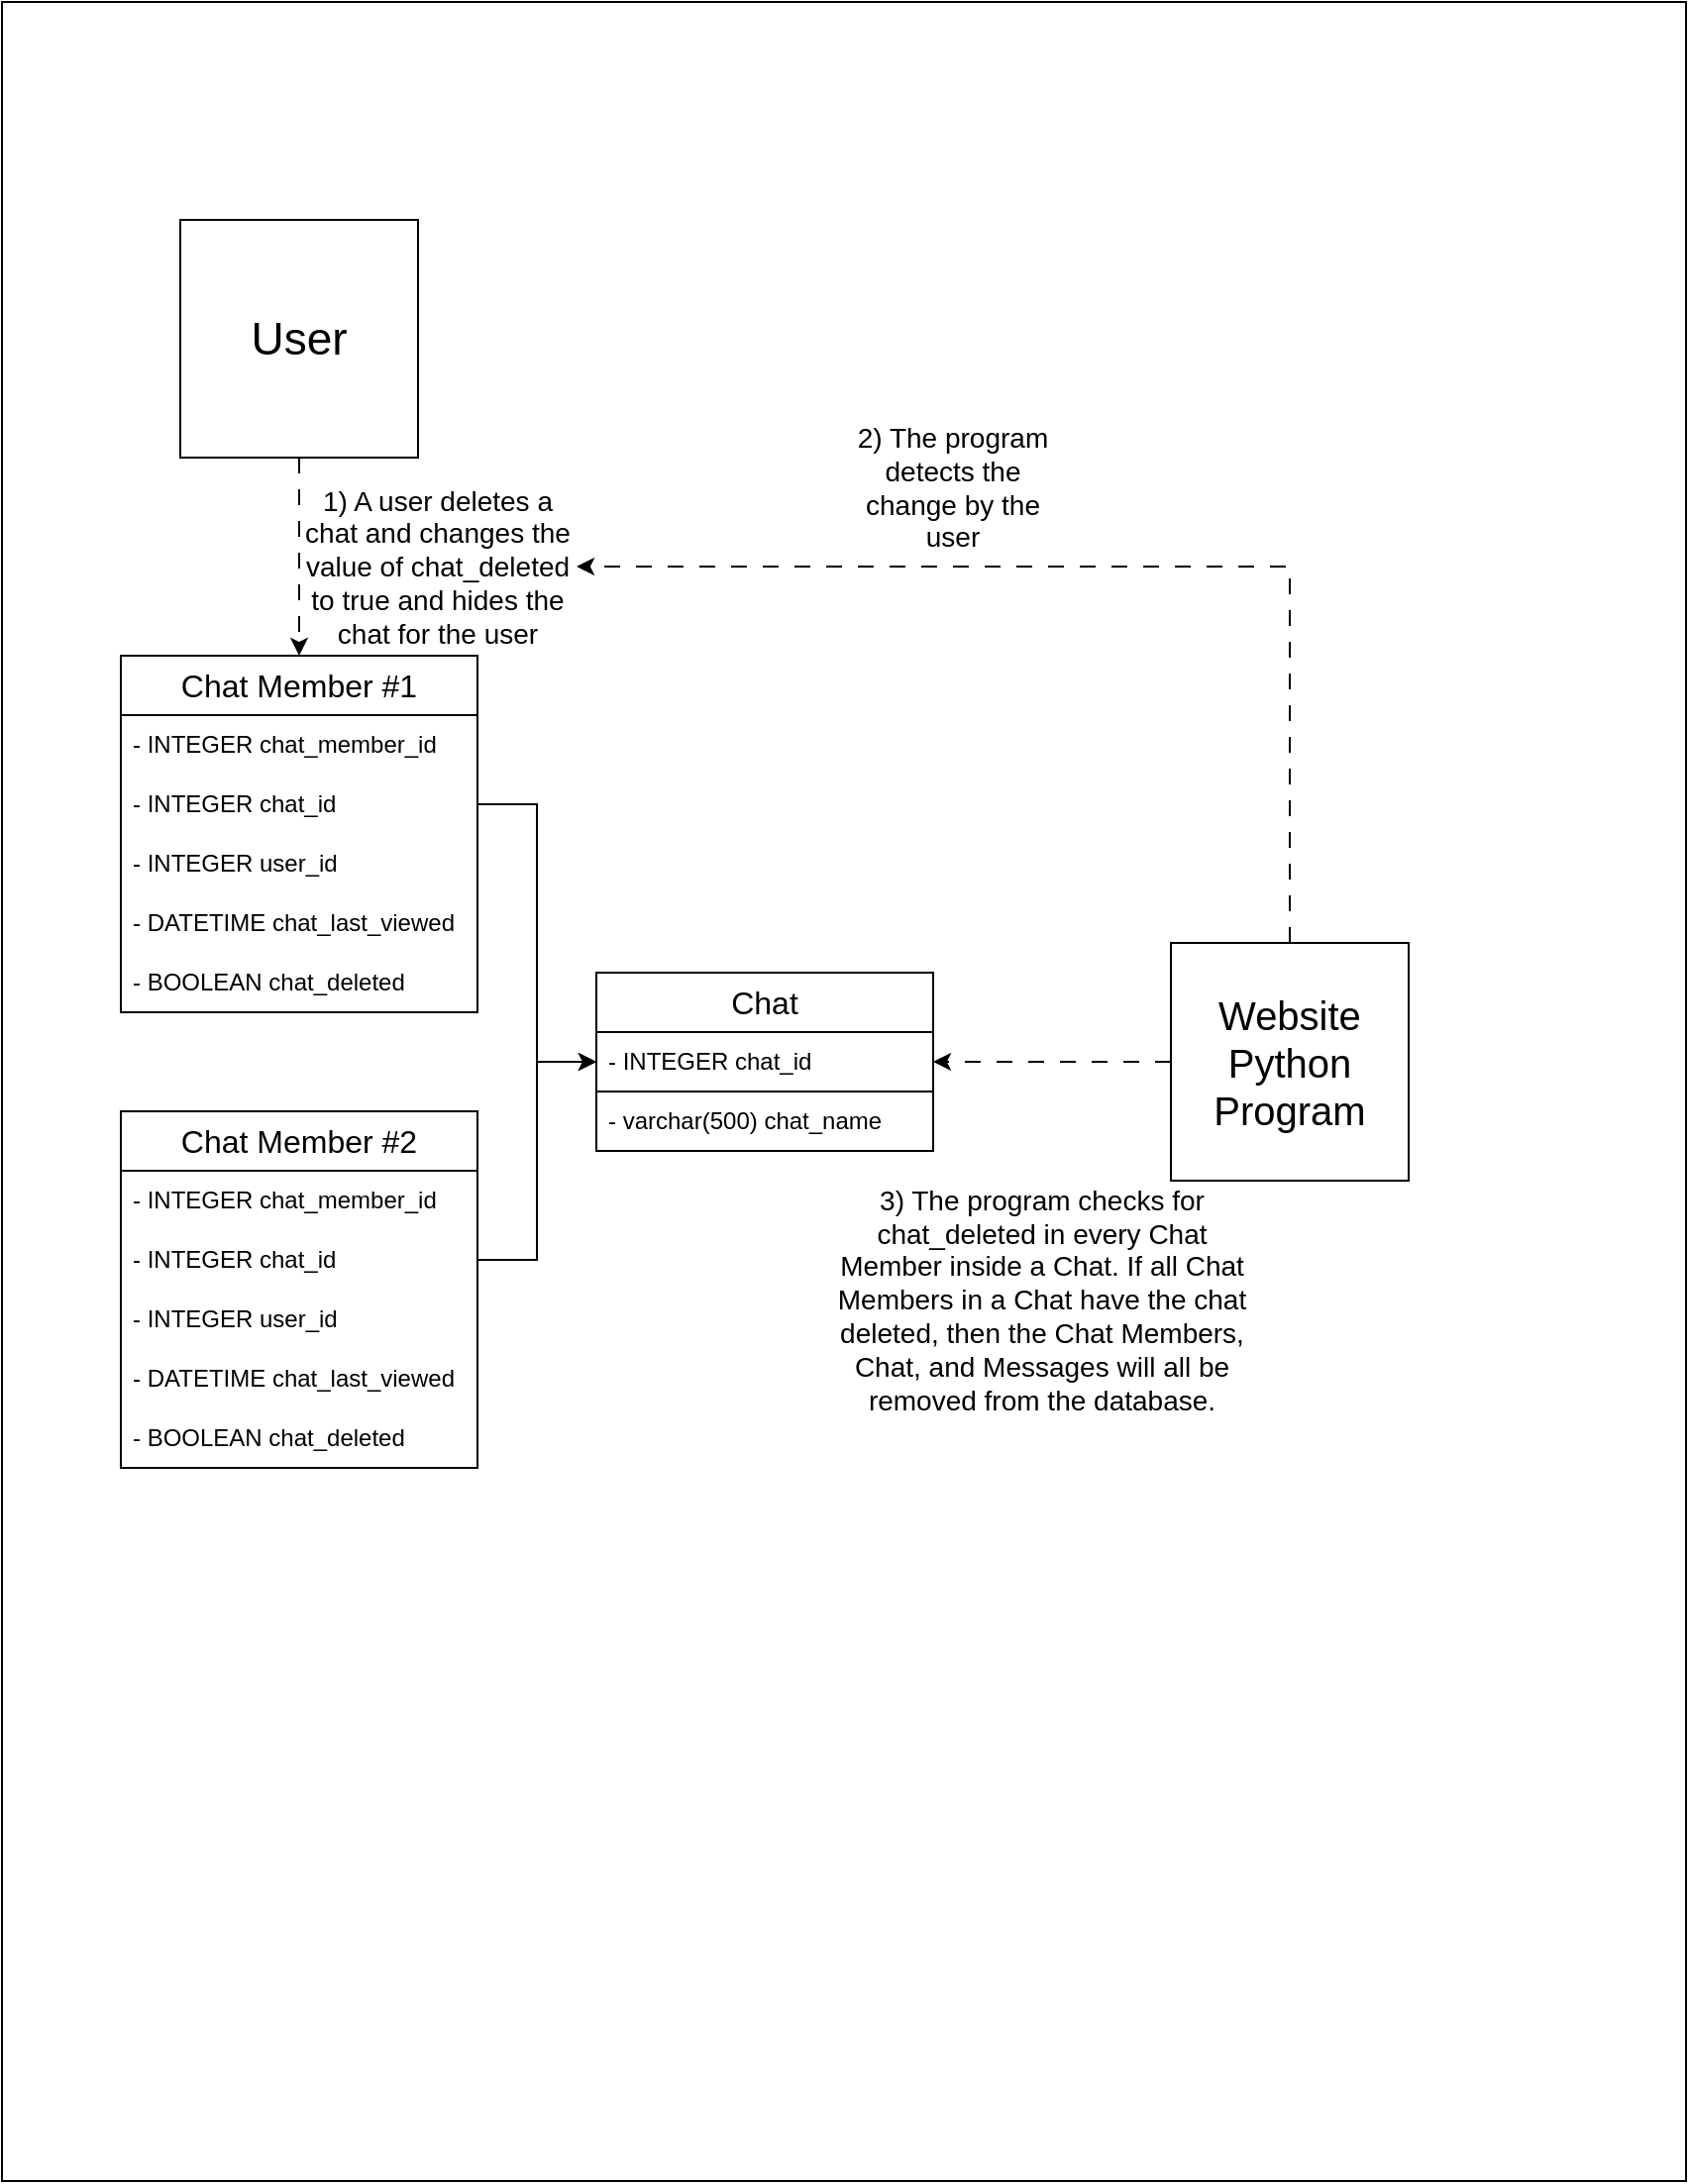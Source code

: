 <mxfile version="25.0.1">
  <diagram name="Page-1" id="ZxUdDtllkQCIYJt_jK6S">
    <mxGraphModel dx="2074" dy="1178" grid="1" gridSize="10" guides="1" tooltips="1" connect="1" arrows="1" fold="1" page="1" pageScale="1" pageWidth="850" pageHeight="1100" math="0" shadow="0">
      <root>
        <mxCell id="0" />
        <mxCell id="1" parent="0" />
        <mxCell id="GdBMuY7kgg5TUPKPSsWF-30" value="" style="rounded=0;whiteSpace=wrap;html=1;" vertex="1" parent="1">
          <mxGeometry width="850" height="1100" as="geometry" />
        </mxCell>
        <mxCell id="GdBMuY7kgg5TUPKPSsWF-1" value="&lt;font style=&quot;font-size: 16px;&quot;&gt;Chat Member #1&lt;/font&gt;" style="swimlane;fontStyle=0;childLayout=stackLayout;horizontal=1;startSize=30;horizontalStack=0;resizeParent=1;resizeParentMax=0;resizeLast=0;collapsible=1;marginBottom=0;whiteSpace=wrap;html=1;" vertex="1" parent="1">
          <mxGeometry x="60" y="330" width="180" height="180" as="geometry" />
        </mxCell>
        <mxCell id="GdBMuY7kgg5TUPKPSsWF-2" value="- INTEGER chat_member_id" style="text;strokeColor=none;fillColor=none;align=left;verticalAlign=middle;spacingLeft=4;spacingRight=4;overflow=hidden;points=[[0,0.5],[1,0.5]];portConstraint=eastwest;rotatable=0;whiteSpace=wrap;html=1;" vertex="1" parent="GdBMuY7kgg5TUPKPSsWF-1">
          <mxGeometry y="30" width="180" height="30" as="geometry" />
        </mxCell>
        <mxCell id="GdBMuY7kgg5TUPKPSsWF-3" value="- INTEGER chat_id" style="text;strokeColor=none;fillColor=none;align=left;verticalAlign=middle;spacingLeft=4;spacingRight=4;overflow=hidden;points=[[0,0.5],[1,0.5]];portConstraint=eastwest;rotatable=0;whiteSpace=wrap;html=1;" vertex="1" parent="GdBMuY7kgg5TUPKPSsWF-1">
          <mxGeometry y="60" width="180" height="30" as="geometry" />
        </mxCell>
        <mxCell id="GdBMuY7kgg5TUPKPSsWF-4" value="- INTEGER user_id" style="text;strokeColor=none;fillColor=none;align=left;verticalAlign=middle;spacingLeft=4;spacingRight=4;overflow=hidden;points=[[0,0.5],[1,0.5]];portConstraint=eastwest;rotatable=0;whiteSpace=wrap;html=1;" vertex="1" parent="GdBMuY7kgg5TUPKPSsWF-1">
          <mxGeometry y="90" width="180" height="30" as="geometry" />
        </mxCell>
        <mxCell id="GdBMuY7kgg5TUPKPSsWF-15" value="- DATETIME chat_last_viewed" style="text;strokeColor=none;fillColor=none;align=left;verticalAlign=middle;spacingLeft=4;spacingRight=4;overflow=hidden;points=[[0,0.5],[1,0.5]];portConstraint=eastwest;rotatable=0;whiteSpace=wrap;html=1;" vertex="1" parent="GdBMuY7kgg5TUPKPSsWF-1">
          <mxGeometry y="120" width="180" height="30" as="geometry" />
        </mxCell>
        <mxCell id="GdBMuY7kgg5TUPKPSsWF-16" value="- BOOLEAN chat_deleted" style="text;strokeColor=none;fillColor=none;align=left;verticalAlign=middle;spacingLeft=4;spacingRight=4;overflow=hidden;points=[[0,0.5],[1,0.5]];portConstraint=eastwest;rotatable=0;whiteSpace=wrap;html=1;" vertex="1" parent="GdBMuY7kgg5TUPKPSsWF-1">
          <mxGeometry y="150" width="180" height="30" as="geometry" />
        </mxCell>
        <mxCell id="GdBMuY7kgg5TUPKPSsWF-5" value="&lt;font style=&quot;font-size: 16px;&quot;&gt;Chat Member #2&lt;/font&gt;" style="swimlane;fontStyle=0;childLayout=stackLayout;horizontal=1;startSize=30;horizontalStack=0;resizeParent=1;resizeParentMax=0;resizeLast=0;collapsible=1;marginBottom=0;whiteSpace=wrap;html=1;" vertex="1" parent="1">
          <mxGeometry x="60" y="560" width="180" height="180" as="geometry" />
        </mxCell>
        <mxCell id="GdBMuY7kgg5TUPKPSsWF-6" value="- INTEGER chat_member_id" style="text;strokeColor=none;fillColor=none;align=left;verticalAlign=middle;spacingLeft=4;spacingRight=4;overflow=hidden;points=[[0,0.5],[1,0.5]];portConstraint=eastwest;rotatable=0;whiteSpace=wrap;html=1;" vertex="1" parent="GdBMuY7kgg5TUPKPSsWF-5">
          <mxGeometry y="30" width="180" height="30" as="geometry" />
        </mxCell>
        <mxCell id="GdBMuY7kgg5TUPKPSsWF-18" value="- INTEGER chat_id" style="text;strokeColor=none;fillColor=none;align=left;verticalAlign=middle;spacingLeft=4;spacingRight=4;overflow=hidden;points=[[0,0.5],[1,0.5]];portConstraint=eastwest;rotatable=0;whiteSpace=wrap;html=1;" vertex="1" parent="GdBMuY7kgg5TUPKPSsWF-5">
          <mxGeometry y="60" width="180" height="30" as="geometry" />
        </mxCell>
        <mxCell id="GdBMuY7kgg5TUPKPSsWF-17" value="- INTEGER user_id" style="text;strokeColor=none;fillColor=none;align=left;verticalAlign=middle;spacingLeft=4;spacingRight=4;overflow=hidden;points=[[0,0.5],[1,0.5]];portConstraint=eastwest;rotatable=0;whiteSpace=wrap;html=1;" vertex="1" parent="GdBMuY7kgg5TUPKPSsWF-5">
          <mxGeometry y="90" width="180" height="30" as="geometry" />
        </mxCell>
        <mxCell id="GdBMuY7kgg5TUPKPSsWF-7" value="- DATETIME chat_last_viewed" style="text;strokeColor=none;fillColor=none;align=left;verticalAlign=middle;spacingLeft=4;spacingRight=4;overflow=hidden;points=[[0,0.5],[1,0.5]];portConstraint=eastwest;rotatable=0;whiteSpace=wrap;html=1;" vertex="1" parent="GdBMuY7kgg5TUPKPSsWF-5">
          <mxGeometry y="120" width="180" height="30" as="geometry" />
        </mxCell>
        <mxCell id="GdBMuY7kgg5TUPKPSsWF-8" value="- BOOLEAN chat_deleted" style="text;strokeColor=none;fillColor=none;align=left;verticalAlign=middle;spacingLeft=4;spacingRight=4;overflow=hidden;points=[[0,0.5],[1,0.5]];portConstraint=eastwest;rotatable=0;whiteSpace=wrap;html=1;" vertex="1" parent="GdBMuY7kgg5TUPKPSsWF-5">
          <mxGeometry y="150" width="180" height="30" as="geometry" />
        </mxCell>
        <mxCell id="GdBMuY7kgg5TUPKPSsWF-23" style="edgeStyle=orthogonalEdgeStyle;rounded=0;orthogonalLoop=1;jettySize=auto;html=1;exitX=0;exitY=0.5;exitDx=0;exitDy=0;entryX=1;entryY=0.5;entryDx=0;entryDy=0;dashed=1;dashPattern=8 8;" edge="1" parent="1" source="GdBMuY7kgg5TUPKPSsWF-9" target="GdBMuY7kgg5TUPKPSsWF-12">
          <mxGeometry relative="1" as="geometry" />
        </mxCell>
        <mxCell id="GdBMuY7kgg5TUPKPSsWF-28" style="edgeStyle=orthogonalEdgeStyle;rounded=0;orthogonalLoop=1;jettySize=auto;html=1;exitX=0.5;exitY=0;exitDx=0;exitDy=0;entryX=1;entryY=0.5;entryDx=0;entryDy=0;dashed=1;dashPattern=8 8;" edge="1" parent="1" source="GdBMuY7kgg5TUPKPSsWF-9" target="GdBMuY7kgg5TUPKPSsWF-27">
          <mxGeometry relative="1" as="geometry" />
        </mxCell>
        <mxCell id="GdBMuY7kgg5TUPKPSsWF-9" value="&lt;font style=&quot;font-size: 20px;&quot;&gt;Website Python Program&lt;/font&gt;" style="rounded=0;whiteSpace=wrap;html=1;" vertex="1" parent="1">
          <mxGeometry x="590" y="475" width="120" height="120" as="geometry" />
        </mxCell>
        <mxCell id="GdBMuY7kgg5TUPKPSsWF-11" value="&lt;font style=&quot;font-size: 16px;&quot;&gt;Chat&lt;/font&gt;" style="swimlane;fontStyle=0;childLayout=stackLayout;horizontal=1;startSize=30;horizontalStack=0;resizeParent=1;resizeParentMax=0;resizeLast=0;collapsible=1;marginBottom=0;whiteSpace=wrap;html=1;" vertex="1" parent="1">
          <mxGeometry x="300" y="490" width="170" height="90" as="geometry" />
        </mxCell>
        <mxCell id="GdBMuY7kgg5TUPKPSsWF-12" value="- INTEGER chat_id" style="text;strokeColor=none;fillColor=none;align=left;verticalAlign=middle;spacingLeft=4;spacingRight=4;overflow=hidden;points=[[0,0.5],[1,0.5]];portConstraint=eastwest;rotatable=0;whiteSpace=wrap;html=1;" vertex="1" parent="GdBMuY7kgg5TUPKPSsWF-11">
          <mxGeometry y="30" width="170" height="30" as="geometry" />
        </mxCell>
        <mxCell id="GdBMuY7kgg5TUPKPSsWF-14" value="- varchar(500) chat_name" style="text;strokeColor=default;fillColor=none;align=left;verticalAlign=middle;spacingLeft=4;spacingRight=4;overflow=hidden;points=[[0,0.5],[1,0.5]];portConstraint=eastwest;rotatable=0;whiteSpace=wrap;html=1;" vertex="1" parent="GdBMuY7kgg5TUPKPSsWF-11">
          <mxGeometry y="60" width="170" height="30" as="geometry" />
        </mxCell>
        <mxCell id="GdBMuY7kgg5TUPKPSsWF-19" style="edgeStyle=orthogonalEdgeStyle;rounded=0;orthogonalLoop=1;jettySize=auto;html=1;exitX=0;exitY=0.5;exitDx=0;exitDy=0;entryX=1;entryY=0.5;entryDx=0;entryDy=0;startArrow=classic;startFill=1;endArrow=none;endFill=0;" edge="1" parent="1" source="GdBMuY7kgg5TUPKPSsWF-12" target="GdBMuY7kgg5TUPKPSsWF-3">
          <mxGeometry relative="1" as="geometry" />
        </mxCell>
        <mxCell id="GdBMuY7kgg5TUPKPSsWF-20" style="edgeStyle=orthogonalEdgeStyle;rounded=0;orthogonalLoop=1;jettySize=auto;html=1;exitX=0;exitY=0.5;exitDx=0;exitDy=0;entryX=1;entryY=0.5;entryDx=0;entryDy=0;startArrow=classic;startFill=1;endArrow=none;endFill=0;" edge="1" parent="1" source="GdBMuY7kgg5TUPKPSsWF-12" target="GdBMuY7kgg5TUPKPSsWF-18">
          <mxGeometry relative="1" as="geometry" />
        </mxCell>
        <mxCell id="GdBMuY7kgg5TUPKPSsWF-24" value="&lt;font style=&quot;font-size: 14px;&quot;&gt;3) The program checks for chat_deleted in every Chat Member inside a Chat. If all Chat Members in a Chat have the chat deleted, then the Chat Members, Chat, and Messages will all be removed from the database.&lt;/font&gt;" style="text;html=1;align=center;verticalAlign=middle;whiteSpace=wrap;rounded=0;" vertex="1" parent="1">
          <mxGeometry x="420" y="640" width="210" height="30" as="geometry" />
        </mxCell>
        <mxCell id="GdBMuY7kgg5TUPKPSsWF-26" style="edgeStyle=orthogonalEdgeStyle;rounded=0;orthogonalLoop=1;jettySize=auto;html=1;exitX=0.5;exitY=1;exitDx=0;exitDy=0;entryX=0.5;entryY=0;entryDx=0;entryDy=0;dashed=1;dashPattern=8 8;" edge="1" parent="1" source="GdBMuY7kgg5TUPKPSsWF-25" target="GdBMuY7kgg5TUPKPSsWF-1">
          <mxGeometry relative="1" as="geometry" />
        </mxCell>
        <mxCell id="GdBMuY7kgg5TUPKPSsWF-25" value="&lt;font style=&quot;font-size: 23px;&quot;&gt;User&lt;/font&gt;" style="whiteSpace=wrap;html=1;aspect=fixed;" vertex="1" parent="1">
          <mxGeometry x="90" y="110" width="120" height="120" as="geometry" />
        </mxCell>
        <mxCell id="GdBMuY7kgg5TUPKPSsWF-27" value="&lt;font style=&quot;font-size: 14px;&quot;&gt;1) A user deletes a chat and changes the value of chat_deleted to true and hides the chat for the user&lt;/font&gt;" style="text;html=1;align=center;verticalAlign=middle;whiteSpace=wrap;rounded=0;" vertex="1" parent="1">
          <mxGeometry x="150" y="270" width="140" height="30" as="geometry" />
        </mxCell>
        <mxCell id="GdBMuY7kgg5TUPKPSsWF-29" value="&lt;font style=&quot;font-size: 14px;&quot;&gt;2) The program detects the change by the user&lt;/font&gt;" style="text;html=1;align=center;verticalAlign=middle;whiteSpace=wrap;rounded=0;" vertex="1" parent="1">
          <mxGeometry x="425" y="230" width="110" height="30" as="geometry" />
        </mxCell>
      </root>
    </mxGraphModel>
  </diagram>
</mxfile>
